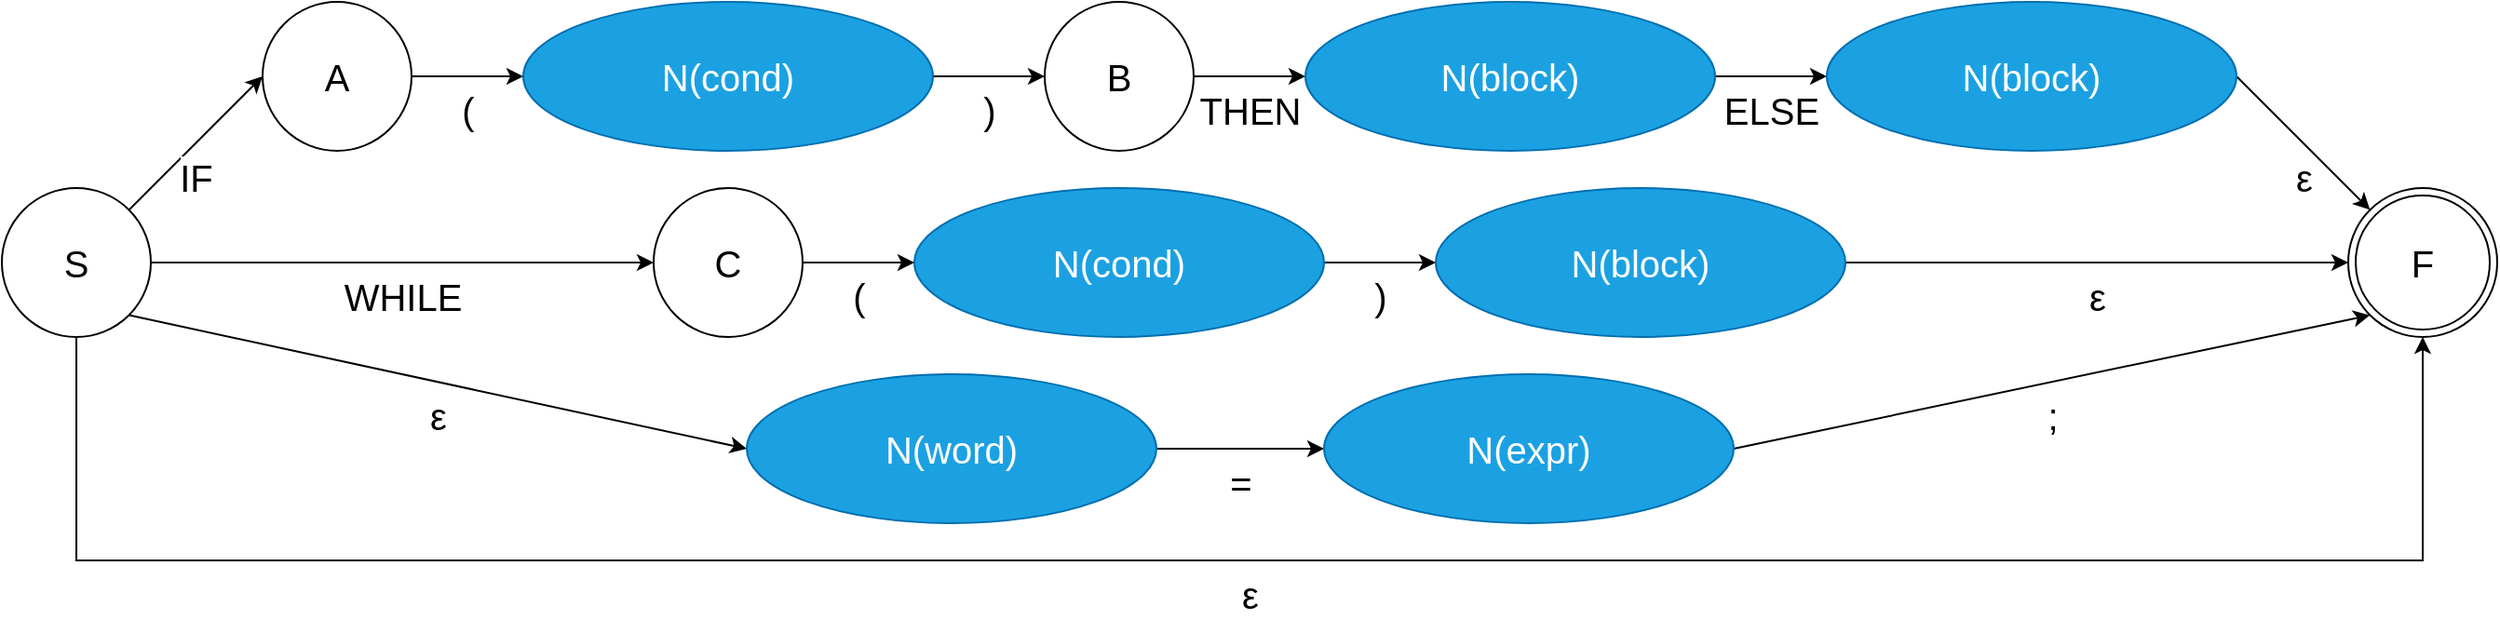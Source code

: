 <mxfile version="10.7.7" type="device"><diagram id="Cx7z8vA0UHoBSA7at_AG" name="Page-1"><mxGraphModel dx="1394" dy="747" grid="1" gridSize="10" guides="1" tooltips="1" connect="1" arrows="1" fold="1" page="1" pageScale="1" pageWidth="827" pageHeight="1169" math="0" shadow="0"><root><mxCell id="0"/><mxCell id="1" parent="0"/><mxCell id="tsnpyOxvP_mT7jFvvnll-3" value="IF" style="edgeStyle=none;rounded=0;orthogonalLoop=1;jettySize=auto;html=1;exitX=1;exitY=0;exitDx=0;exitDy=0;entryX=0;entryY=0.5;entryDx=0;entryDy=0;fontSize=20;labelPosition=center;verticalLabelPosition=bottom;align=center;verticalAlign=top;" parent="1" source="fkXB4IhUIuQRAC3rqQto-1" target="7WLjWxCT0oRXBXdl7bWp-1" edge="1"><mxGeometry relative="1" as="geometry"/></mxCell><mxCell id="tsnpyOxvP_mT7jFvvnll-4" value="ε" style="edgeStyle=none;rounded=0;orthogonalLoop=1;jettySize=auto;html=1;exitX=1;exitY=1;exitDx=0;exitDy=0;entryX=0;entryY=0.5;entryDx=0;entryDy=0;fontSize=20;labelPosition=center;verticalLabelPosition=bottom;align=center;verticalAlign=top;" parent="1" source="fkXB4IhUIuQRAC3rqQto-1" target="tsnpyOxvP_mT7jFvvnll-1" edge="1"><mxGeometry relative="1" as="geometry"><mxPoint x="88" y="128" as="sourcePoint"/><mxPoint x="160" y="150" as="targetPoint"/></mxGeometry></mxCell><mxCell id="7WLjWxCT0oRXBXdl7bWp-17" value="WHILE" style="edgeStyle=none;rounded=0;orthogonalLoop=1;jettySize=auto;html=1;exitX=1;exitY=0.5;exitDx=0;exitDy=0;entryX=0;entryY=0.5;entryDx=0;entryDy=0;fontSize=20;labelPosition=center;verticalLabelPosition=bottom;align=center;verticalAlign=top;" parent="1" source="fkXB4IhUIuQRAC3rqQto-1" target="7WLjWxCT0oRXBXdl7bWp-15" edge="1"><mxGeometry relative="1" as="geometry"/></mxCell><mxCell id="7WLjWxCT0oRXBXdl7bWp-25" value="ε" style="edgeStyle=orthogonalEdgeStyle;rounded=0;orthogonalLoop=1;jettySize=auto;html=1;exitX=0.5;exitY=1;exitDx=0;exitDy=0;entryX=0.5;entryY=1;entryDx=0;entryDy=0;fontSize=20;labelPosition=center;verticalLabelPosition=bottom;align=center;verticalAlign=top;" parent="1" source="fkXB4IhUIuQRAC3rqQto-1" target="GiV-zUtjwEqM3rxJ-qBH-1" edge="1"><mxGeometry relative="1" as="geometry"><mxPoint x="1320" y="190" as="targetPoint"/><Array as="points"><mxPoint x="60" y="310"/><mxPoint x="1320" y="310"/></Array></mxGeometry></mxCell><mxCell id="fkXB4IhUIuQRAC3rqQto-1" value="S" style="ellipse;whiteSpace=wrap;html=1;aspect=fixed;fontSize=20;" parent="1" vertex="1"><mxGeometry x="20" y="110" width="80" height="80" as="geometry"/></mxCell><mxCell id="7WLjWxCT0oRXBXdl7bWp-19" value="=" style="edgeStyle=none;rounded=0;orthogonalLoop=1;jettySize=auto;html=1;exitX=1;exitY=0.5;exitDx=0;exitDy=0;entryX=0;entryY=0.5;entryDx=0;entryDy=0;fontSize=20;labelPosition=center;verticalLabelPosition=bottom;align=center;verticalAlign=top;" parent="1" source="tsnpyOxvP_mT7jFvvnll-1" target="7WLjWxCT0oRXBXdl7bWp-20" edge="1"><mxGeometry relative="1" as="geometry"><mxPoint x="720" y="250" as="targetPoint"/></mxGeometry></mxCell><mxCell id="tsnpyOxvP_mT7jFvvnll-1" value="N(word)" style="ellipse;whiteSpace=wrap;html=1;fontSize=20;fillColor=#1ba1e2;strokeColor=#006EAF;fontColor=#ffffff;" parent="1" vertex="1"><mxGeometry x="420" y="210" width="220" height="80" as="geometry"/></mxCell><mxCell id="7WLjWxCT0oRXBXdl7bWp-4" value=")" style="edgeStyle=orthogonalEdgeStyle;rounded=0;orthogonalLoop=1;jettySize=auto;html=1;exitX=1;exitY=0.5;exitDx=0;exitDy=0;entryX=0;entryY=0.5;entryDx=0;entryDy=0;fontSize=20;labelPosition=center;verticalLabelPosition=bottom;align=center;verticalAlign=top;" parent="1" source="tsnpyOxvP_mT7jFvvnll-2" target="7WLjWxCT0oRXBXdl7bWp-3" edge="1"><mxGeometry relative="1" as="geometry"/></mxCell><mxCell id="tsnpyOxvP_mT7jFvvnll-2" value="N(cond)" style="ellipse;whiteSpace=wrap;html=1;fontSize=20;fillColor=#1ba1e2;strokeColor=#006EAF;fontColor=#ffffff;" parent="1" vertex="1"><mxGeometry x="300" y="10" width="220" height="80" as="geometry"/></mxCell><mxCell id="7WLjWxCT0oRXBXdl7bWp-2" value="(" style="edgeStyle=orthogonalEdgeStyle;rounded=0;orthogonalLoop=1;jettySize=auto;html=1;exitX=1;exitY=0.5;exitDx=0;exitDy=0;entryX=0;entryY=0.5;entryDx=0;entryDy=0;fontSize=20;labelPosition=center;verticalLabelPosition=bottom;align=center;verticalAlign=top;" parent="1" source="7WLjWxCT0oRXBXdl7bWp-1" target="tsnpyOxvP_mT7jFvvnll-2" edge="1"><mxGeometry relative="1" as="geometry"/></mxCell><mxCell id="7WLjWxCT0oRXBXdl7bWp-1" value="A" style="ellipse;whiteSpace=wrap;html=1;aspect=fixed;fontSize=20;" parent="1" vertex="1"><mxGeometry x="160" y="10" width="80" height="80" as="geometry"/></mxCell><mxCell id="7WLjWxCT0oRXBXdl7bWp-8" value="THEN" style="edgeStyle=orthogonalEdgeStyle;rounded=0;orthogonalLoop=1;jettySize=auto;html=1;exitX=1;exitY=0.5;exitDx=0;exitDy=0;entryX=0;entryY=0.5;entryDx=0;entryDy=0;fontSize=20;labelPosition=center;verticalLabelPosition=bottom;align=center;verticalAlign=top;" parent="1" source="7WLjWxCT0oRXBXdl7bWp-3" target="7WLjWxCT0oRXBXdl7bWp-6" edge="1"><mxGeometry relative="1" as="geometry"/></mxCell><mxCell id="7WLjWxCT0oRXBXdl7bWp-3" value="B" style="ellipse;whiteSpace=wrap;html=1;aspect=fixed;fontSize=20;" parent="1" vertex="1"><mxGeometry x="580" y="10" width="80" height="80" as="geometry"/></mxCell><mxCell id="7WLjWxCT0oRXBXdl7bWp-5" value="ELSE" style="edgeStyle=orthogonalEdgeStyle;rounded=0;orthogonalLoop=1;jettySize=auto;html=1;exitX=1;exitY=0.5;exitDx=0;exitDy=0;entryX=0;entryY=0.5;entryDx=0;entryDy=0;fontSize=20;labelPosition=center;verticalLabelPosition=bottom;align=center;verticalAlign=top;" parent="1" source="7WLjWxCT0oRXBXdl7bWp-6" target="7WLjWxCT0oRXBXdl7bWp-9" edge="1"><mxGeometry relative="1" as="geometry"><mxPoint x="1000" y="50" as="targetPoint"/></mxGeometry></mxCell><mxCell id="7WLjWxCT0oRXBXdl7bWp-6" value="N(block)" style="ellipse;whiteSpace=wrap;html=1;fontSize=20;fillColor=#1ba1e2;strokeColor=#006EAF;fontColor=#ffffff;" parent="1" vertex="1"><mxGeometry x="720" y="10" width="220" height="80" as="geometry"/></mxCell><mxCell id="7WLjWxCT0oRXBXdl7bWp-11" value="ε" style="rounded=0;orthogonalLoop=1;jettySize=auto;html=1;exitX=1;exitY=0.5;exitDx=0;exitDy=0;entryX=0;entryY=0;entryDx=0;entryDy=0;fontSize=20;labelPosition=center;verticalLabelPosition=bottom;align=center;verticalAlign=top;" parent="1" source="7WLjWxCT0oRXBXdl7bWp-9" target="GiV-zUtjwEqM3rxJ-qBH-1" edge="1"><mxGeometry relative="1" as="geometry"><mxPoint x="1292" y="122" as="targetPoint"/></mxGeometry></mxCell><mxCell id="7WLjWxCT0oRXBXdl7bWp-9" value="N(block)" style="ellipse;whiteSpace=wrap;html=1;fontSize=20;fillColor=#1ba1e2;strokeColor=#006EAF;fontColor=#ffffff;" parent="1" vertex="1"><mxGeometry x="1000" y="10" width="220" height="80" as="geometry"/></mxCell><mxCell id="7WLjWxCT0oRXBXdl7bWp-12" value=")" style="edgeStyle=orthogonalEdgeStyle;rounded=0;orthogonalLoop=1;jettySize=auto;html=1;exitX=1;exitY=0.5;exitDx=0;exitDy=0;entryX=0;entryY=0.5;entryDx=0;entryDy=0;fontSize=20;labelPosition=center;verticalLabelPosition=bottom;align=center;verticalAlign=top;" parent="1" source="7WLjWxCT0oRXBXdl7bWp-13" target="7WLjWxCT0oRXBXdl7bWp-16" edge="1"><mxGeometry relative="1" as="geometry"><mxPoint x="790" y="150" as="targetPoint"/></mxGeometry></mxCell><mxCell id="7WLjWxCT0oRXBXdl7bWp-13" value="N(cond)" style="ellipse;whiteSpace=wrap;html=1;fontSize=20;fillColor=#1ba1e2;strokeColor=#006EAF;fontColor=#ffffff;" parent="1" vertex="1"><mxGeometry x="510" y="110" width="220" height="80" as="geometry"/></mxCell><mxCell id="7WLjWxCT0oRXBXdl7bWp-14" value="(" style="edgeStyle=orthogonalEdgeStyle;rounded=0;orthogonalLoop=1;jettySize=auto;html=1;exitX=1;exitY=0.5;exitDx=0;exitDy=0;entryX=0;entryY=0.5;entryDx=0;entryDy=0;fontSize=20;labelPosition=center;verticalLabelPosition=bottom;align=center;verticalAlign=top;" parent="1" source="7WLjWxCT0oRXBXdl7bWp-15" target="7WLjWxCT0oRXBXdl7bWp-13" edge="1"><mxGeometry relative="1" as="geometry"/></mxCell><mxCell id="7WLjWxCT0oRXBXdl7bWp-15" value="C" style="ellipse;whiteSpace=wrap;html=1;aspect=fixed;fontSize=20;" parent="1" vertex="1"><mxGeometry x="370" y="110" width="80" height="80" as="geometry"/></mxCell><mxCell id="7WLjWxCT0oRXBXdl7bWp-24" value="ε" style="edgeStyle=none;rounded=0;orthogonalLoop=1;jettySize=auto;html=1;exitX=1;exitY=0.5;exitDx=0;exitDy=0;entryX=0;entryY=0.5;entryDx=0;entryDy=0;fontSize=20;labelPosition=center;verticalLabelPosition=bottom;align=center;verticalAlign=top;" parent="1" source="7WLjWxCT0oRXBXdl7bWp-16" target="GiV-zUtjwEqM3rxJ-qBH-1" edge="1"><mxGeometry relative="1" as="geometry"><mxPoint x="1280" y="150" as="targetPoint"/></mxGeometry></mxCell><mxCell id="7WLjWxCT0oRXBXdl7bWp-16" value="N(block)" style="ellipse;whiteSpace=wrap;html=1;fontSize=20;fillColor=#1ba1e2;strokeColor=#006EAF;fontColor=#ffffff;" parent="1" vertex="1"><mxGeometry x="790" y="110" width="220" height="80" as="geometry"/></mxCell><mxCell id="7WLjWxCT0oRXBXdl7bWp-23" value=";" style="edgeStyle=none;rounded=0;orthogonalLoop=1;jettySize=auto;html=1;exitX=1;exitY=0.5;exitDx=0;exitDy=0;entryX=0;entryY=1;entryDx=0;entryDy=0;fontSize=20;labelPosition=center;verticalLabelPosition=bottom;align=center;verticalAlign=top;" parent="1" source="7WLjWxCT0oRXBXdl7bWp-20" target="GiV-zUtjwEqM3rxJ-qBH-1" edge="1"><mxGeometry relative="1" as="geometry"><mxPoint x="1292" y="178" as="targetPoint"/></mxGeometry></mxCell><mxCell id="7WLjWxCT0oRXBXdl7bWp-20" value="N(expr)" style="ellipse;whiteSpace=wrap;html=1;fontSize=20;fillColor=#1ba1e2;strokeColor=#006EAF;fontColor=#ffffff;" parent="1" vertex="1"><mxGeometry x="730" y="210" width="220" height="80" as="geometry"/></mxCell><mxCell id="GiV-zUtjwEqM3rxJ-qBH-1" value="F" style="ellipse;shape=doubleEllipse;whiteSpace=wrap;html=1;aspect=fixed;fontSize=20;" vertex="1" parent="1"><mxGeometry x="1280" y="110" width="80" height="80" as="geometry"/></mxCell></root></mxGraphModel></diagram></mxfile>